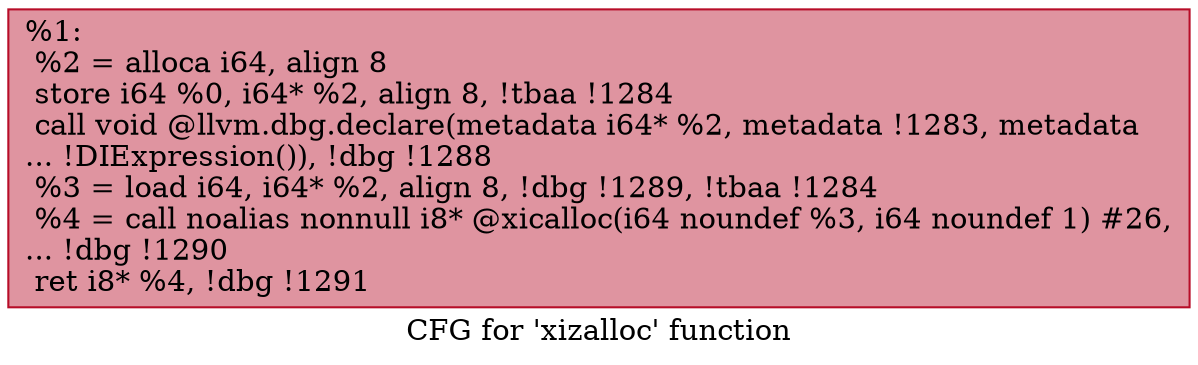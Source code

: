 digraph "CFG for 'xizalloc' function" {
	label="CFG for 'xizalloc' function";

	Node0x2736630 [shape=record,color="#b70d28ff", style=filled, fillcolor="#b70d2870",label="{%1:\l  %2 = alloca i64, align 8\l  store i64 %0, i64* %2, align 8, !tbaa !1284\l  call void @llvm.dbg.declare(metadata i64* %2, metadata !1283, metadata\l... !DIExpression()), !dbg !1288\l  %3 = load i64, i64* %2, align 8, !dbg !1289, !tbaa !1284\l  %4 = call noalias nonnull i8* @xicalloc(i64 noundef %3, i64 noundef 1) #26,\l... !dbg !1290\l  ret i8* %4, !dbg !1291\l}"];
}
